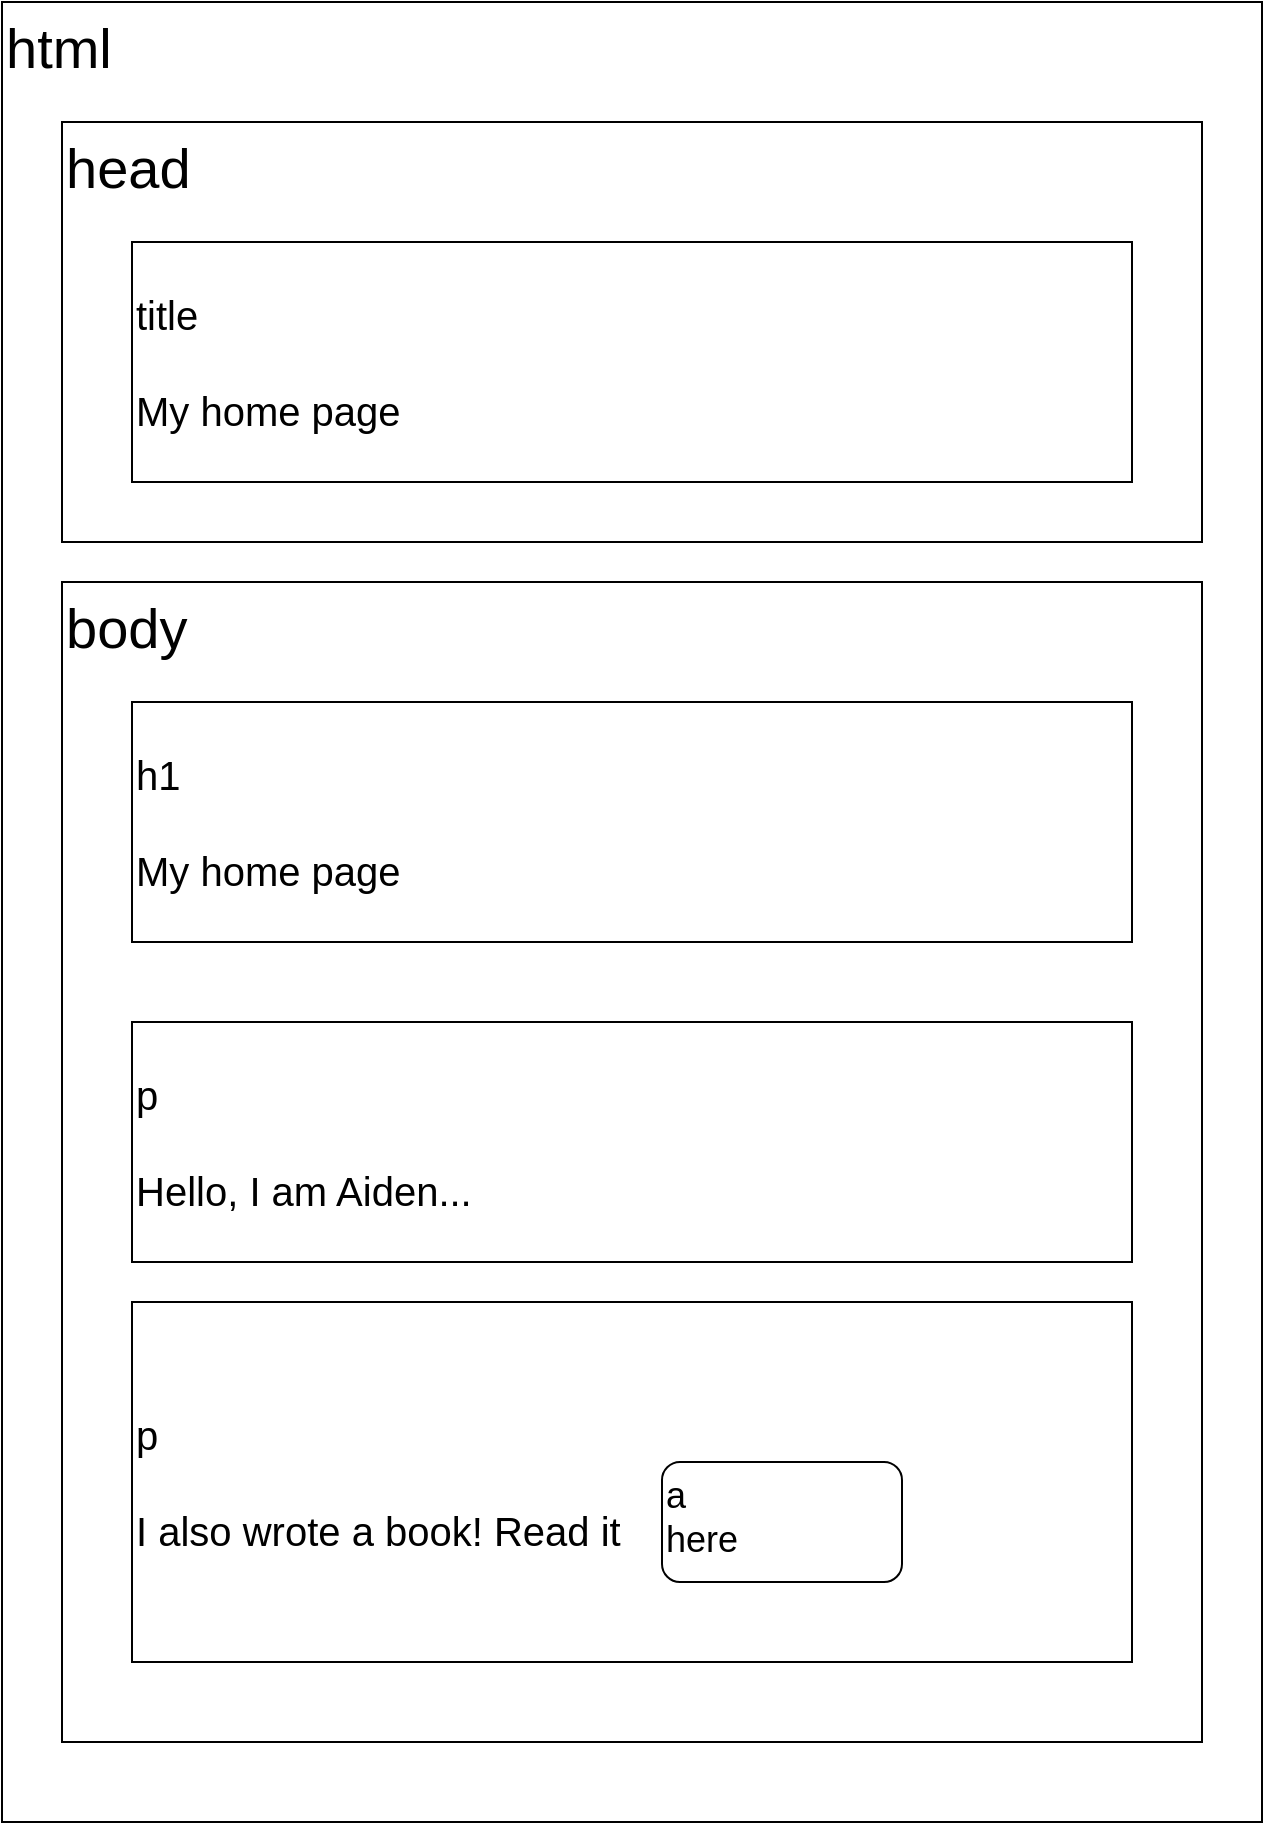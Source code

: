 <mxfile version="14.1.1" type="github">
  <diagram id="20s6yQ6Q4HwV_ViorbRm" name="Page-1">
    <mxGraphModel dx="1394" dy="616" grid="1" gridSize="10" guides="1" tooltips="1" connect="1" arrows="1" fold="1" page="1" pageScale="1" pageWidth="850" pageHeight="1100" math="0" shadow="0">
      <root>
        <mxCell id="0" />
        <mxCell id="1" parent="0" />
        <mxCell id="keT3I3WT07rfApox7gBQ-3" value="&lt;font style=&quot;font-size: 28px&quot;&gt;html&lt;/font&gt;" style="rounded=0;whiteSpace=wrap;html=1;align=left;verticalAlign=top;" vertex="1" parent="1">
          <mxGeometry x="-730" y="80" width="630" height="910" as="geometry" />
        </mxCell>
        <mxCell id="keT3I3WT07rfApox7gBQ-4" value="&lt;font style=&quot;font-size: 28px&quot;&gt;head&lt;/font&gt;" style="rounded=0;whiteSpace=wrap;html=1;align=left;verticalAlign=top;" vertex="1" parent="1">
          <mxGeometry x="-700" y="140" width="570" height="210" as="geometry" />
        </mxCell>
        <mxCell id="keT3I3WT07rfApox7gBQ-5" value="&lt;font style=&quot;font-size: 28px&quot;&gt;body&lt;/font&gt;" style="rounded=0;whiteSpace=wrap;html=1;align=left;verticalAlign=top;" vertex="1" parent="1">
          <mxGeometry x="-700" y="370" width="570" height="580" as="geometry" />
        </mxCell>
        <mxCell id="keT3I3WT07rfApox7gBQ-8" value="&lt;font style=&quot;font-size: 20px&quot;&gt;h1&lt;br&gt;&lt;br&gt;My home page&lt;/font&gt;" style="rounded=0;whiteSpace=wrap;html=1;align=left;" vertex="1" parent="1">
          <mxGeometry x="-665" y="430" width="500" height="120" as="geometry" />
        </mxCell>
        <mxCell id="keT3I3WT07rfApox7gBQ-9" value="&lt;font style=&quot;font-size: 20px&quot;&gt;title&lt;br&gt;&lt;br&gt;My home page&lt;/font&gt;" style="rounded=0;whiteSpace=wrap;html=1;align=left;" vertex="1" parent="1">
          <mxGeometry x="-665" y="200" width="500" height="120" as="geometry" />
        </mxCell>
        <mxCell id="keT3I3WT07rfApox7gBQ-10" value="&lt;font style=&quot;font-size: 20px&quot;&gt;p&lt;br&gt;&lt;br&gt;Hello, I am Aiden...&lt;/font&gt;" style="rounded=0;whiteSpace=wrap;html=1;align=left;" vertex="1" parent="1">
          <mxGeometry x="-665" y="590" width="500" height="120" as="geometry" />
        </mxCell>
        <mxCell id="keT3I3WT07rfApox7gBQ-11" value="&lt;font style=&quot;font-size: 20px&quot;&gt;p&lt;br&gt;&lt;br&gt;I also wrote a book! Read it&amp;nbsp;&lt;/font&gt;" style="rounded=0;whiteSpace=wrap;html=1;align=left;" vertex="1" parent="1">
          <mxGeometry x="-665" y="730" width="500" height="180" as="geometry" />
        </mxCell>
        <mxCell id="keT3I3WT07rfApox7gBQ-12" value="&lt;font style=&quot;font-size: 18px&quot;&gt;a&lt;br&gt;&lt;div style=&quot;text-align: center&quot;&gt;&lt;span&gt;here&lt;/span&gt;&lt;/div&gt;&lt;/font&gt;" style="rounded=1;whiteSpace=wrap;html=1;align=left;verticalAlign=top;" vertex="1" parent="1">
          <mxGeometry x="-400" y="810" width="120" height="60" as="geometry" />
        </mxCell>
      </root>
    </mxGraphModel>
  </diagram>
</mxfile>
